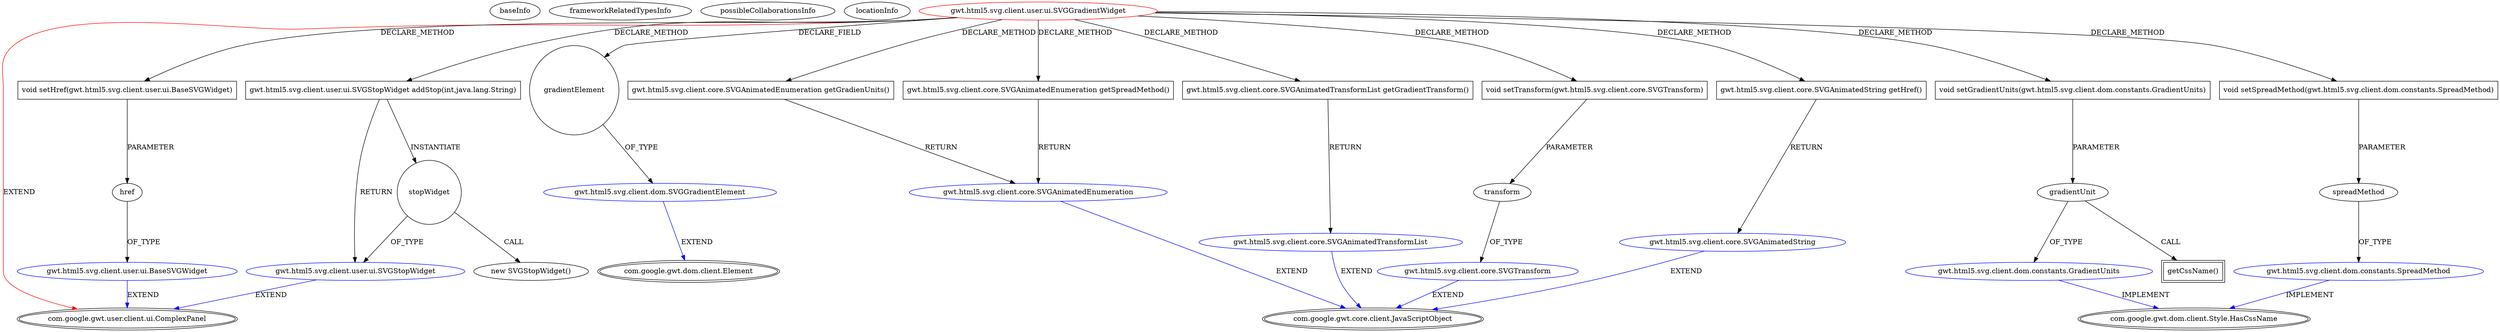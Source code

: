digraph {
baseInfo[graphId=4000,category="extension_graph",isAnonymous=false,possibleRelation=true]
frameworkRelatedTypesInfo[0="com.google.gwt.user.client.ui.ComplexPanel"]
possibleCollaborationsInfo[0="4000~CLIENT_METHOD_DECLARATION-PARAMETER_DECLARATION-~com.google.gwt.user.client.ui.ComplexPanel ~com.google.gwt.user.client.ui.ComplexPanel ~false~false",1="4000~CLIENT_METHOD_DECLARATION-INSTANTIATION-CLIENT_METHOD_DECLARATION-RETURN_TYPE-~com.google.gwt.user.client.ui.ComplexPanel ~com.google.gwt.user.client.ui.ComplexPanel ~false~false",2="4000~FIELD_DECLARATION-~com.google.gwt.user.client.ui.ComplexPanel ~com.google.gwt.dom.client.Element ~false~false",3="4000~CLIENT_METHOD_DECLARATION-PARAMETER_DECLARATION-~com.google.gwt.user.client.ui.ComplexPanel ~com.google.gwt.dom.client.Style.HasCssName ~false~false",4="4000~CLIENT_METHOD_DECLARATION-PARAMETER_DECLARATION-~com.google.gwt.user.client.ui.ComplexPanel ~com.google.gwt.core.client.JavaScriptObject ~false~false",5="4000~CLIENT_METHOD_DECLARATION-RETURN_TYPE-~com.google.gwt.user.client.ui.ComplexPanel ~com.google.gwt.core.client.JavaScriptObject ~false~false",6="4000~CLIENT_METHOD_DECLARATION-RETURN_TYPE-CLIENT_METHOD_DECLARATION-RETURN_TYPE-~com.google.gwt.user.client.ui.ComplexPanel ~com.google.gwt.core.client.JavaScriptObject ~false~false"]
locationInfo[projectName="mguiral-GwtSvgLib",filePath="/mguiral-GwtSvgLib/GwtSvgLib-master/src/gwt/html5/svg/client/user/ui/SVGGradientWidget.java",contextSignature="SVGGradientWidget",graphId="4000"]
0[label="gwt.html5.svg.client.user.ui.SVGGradientWidget",vertexType="ROOT_CLIENT_CLASS_DECLARATION",isFrameworkType=false,color=red]
1[label="com.google.gwt.user.client.ui.ComplexPanel",vertexType="FRAMEWORK_CLASS_TYPE",isFrameworkType=true,peripheries=2]
2[label="gradientElement",vertexType="FIELD_DECLARATION",isFrameworkType=false,shape=circle]
3[label="gwt.html5.svg.client.dom.SVGGradientElement",vertexType="REFERENCE_CLIENT_CLASS_DECLARATION",isFrameworkType=false,color=blue]
4[label="com.google.gwt.dom.client.Element",vertexType="FRAMEWORK_CLASS_TYPE",isFrameworkType=true,peripheries=2]
11[label="gwt.html5.svg.client.core.SVGAnimatedEnumeration getGradienUnits()",vertexType="CLIENT_METHOD_DECLARATION",isFrameworkType=false,shape=box]
12[label="gwt.html5.svg.client.core.SVGAnimatedEnumeration",vertexType="REFERENCE_CLIENT_CLASS_DECLARATION",isFrameworkType=false,color=blue]
13[label="com.google.gwt.core.client.JavaScriptObject",vertexType="FRAMEWORK_CLASS_TYPE",isFrameworkType=true,peripheries=2]
14[label="gwt.html5.svg.client.core.SVGAnimatedTransformList getGradientTransform()",vertexType="CLIENT_METHOD_DECLARATION",isFrameworkType=false,shape=box]
15[label="gwt.html5.svg.client.core.SVGAnimatedTransformList",vertexType="REFERENCE_CLIENT_CLASS_DECLARATION",isFrameworkType=false,color=blue]
17[label="gwt.html5.svg.client.core.SVGAnimatedEnumeration getSpreadMethod()",vertexType="CLIENT_METHOD_DECLARATION",isFrameworkType=false,shape=box]
19[label="void setGradientUnits(gwt.html5.svg.client.dom.constants.GradientUnits)",vertexType="CLIENT_METHOD_DECLARATION",isFrameworkType=false,shape=box]
20[label="gradientUnit",vertexType="PARAMETER_DECLARATION",isFrameworkType=false]
21[label="gwt.html5.svg.client.dom.constants.GradientUnits",vertexType="REFERENCE_CLIENT_CLASS_DECLARATION",isFrameworkType=false,color=blue]
22[label="com.google.gwt.dom.client.Style.HasCssName",vertexType="FRAMEWORK_INTERFACE_TYPE",isFrameworkType=true,peripheries=2]
24[label="getCssName()",vertexType="INSIDE_CALL",isFrameworkType=true,peripheries=2,shape=box]
25[label="void setSpreadMethod(gwt.html5.svg.client.dom.constants.SpreadMethod)",vertexType="CLIENT_METHOD_DECLARATION",isFrameworkType=false,shape=box]
26[label="spreadMethod",vertexType="PARAMETER_DECLARATION",isFrameworkType=false]
27[label="gwt.html5.svg.client.dom.constants.SpreadMethod",vertexType="REFERENCE_CLIENT_CLASS_DECLARATION",isFrameworkType=false,color=blue]
29[label="void setTransform(gwt.html5.svg.client.core.SVGTransform)",vertexType="CLIENT_METHOD_DECLARATION",isFrameworkType=false,shape=box]
30[label="transform",vertexType="PARAMETER_DECLARATION",isFrameworkType=false]
31[label="gwt.html5.svg.client.core.SVGTransform",vertexType="REFERENCE_CLIENT_CLASS_DECLARATION",isFrameworkType=false,color=blue]
34[label="gwt.html5.svg.client.core.SVGAnimatedString getHref()",vertexType="CLIENT_METHOD_DECLARATION",isFrameworkType=false,shape=box]
35[label="gwt.html5.svg.client.core.SVGAnimatedString",vertexType="REFERENCE_CLIENT_CLASS_DECLARATION",isFrameworkType=false,color=blue]
37[label="void setHref(gwt.html5.svg.client.user.ui.BaseSVGWidget)",vertexType="CLIENT_METHOD_DECLARATION",isFrameworkType=false,shape=box]
38[label="href",vertexType="PARAMETER_DECLARATION",isFrameworkType=false]
39[label="gwt.html5.svg.client.user.ui.BaseSVGWidget",vertexType="REFERENCE_CLIENT_CLASS_DECLARATION",isFrameworkType=false,color=blue]
41[label="gwt.html5.svg.client.user.ui.SVGStopWidget addStop(int,java.lang.String)",vertexType="CLIENT_METHOD_DECLARATION",isFrameworkType=false,shape=box]
42[label="gwt.html5.svg.client.user.ui.SVGStopWidget",vertexType="REFERENCE_CLIENT_CLASS_DECLARATION",isFrameworkType=false,color=blue]
45[label="stopWidget",vertexType="VARIABLE_EXPRESION",isFrameworkType=false,shape=circle]
44[label="new SVGStopWidget()",vertexType="CONSTRUCTOR_CALL",isFrameworkType=false]
0->1[label="EXTEND",color=red]
0->2[label="DECLARE_FIELD"]
3->4[label="EXTEND",color=blue]
2->3[label="OF_TYPE"]
0->11[label="DECLARE_METHOD"]
12->13[label="EXTEND",color=blue]
11->12[label="RETURN"]
0->14[label="DECLARE_METHOD"]
15->13[label="EXTEND",color=blue]
14->15[label="RETURN"]
0->17[label="DECLARE_METHOD"]
17->12[label="RETURN"]
0->19[label="DECLARE_METHOD"]
21->22[label="IMPLEMENT",color=blue]
20->21[label="OF_TYPE"]
19->20[label="PARAMETER"]
20->24[label="CALL"]
0->25[label="DECLARE_METHOD"]
27->22[label="IMPLEMENT",color=blue]
26->27[label="OF_TYPE"]
25->26[label="PARAMETER"]
0->29[label="DECLARE_METHOD"]
31->13[label="EXTEND",color=blue]
30->31[label="OF_TYPE"]
29->30[label="PARAMETER"]
0->34[label="DECLARE_METHOD"]
35->13[label="EXTEND",color=blue]
34->35[label="RETURN"]
0->37[label="DECLARE_METHOD"]
39->1[label="EXTEND",color=blue]
38->39[label="OF_TYPE"]
37->38[label="PARAMETER"]
0->41[label="DECLARE_METHOD"]
42->1[label="EXTEND",color=blue]
41->42[label="RETURN"]
41->45[label="INSTANTIATE"]
45->42[label="OF_TYPE"]
45->44[label="CALL"]
}
